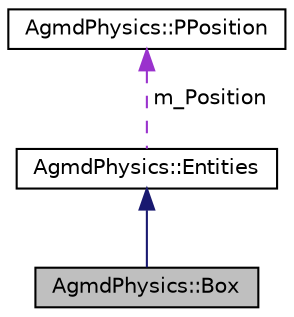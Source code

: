 digraph "AgmdPhysics::Box"
{
  edge [fontname="Helvetica",fontsize="10",labelfontname="Helvetica",labelfontsize="10"];
  node [fontname="Helvetica",fontsize="10",shape=record];
  Node1 [label="AgmdPhysics::Box",height=0.2,width=0.4,color="black", fillcolor="grey75", style="filled" fontcolor="black"];
  Node2 -> Node1 [dir="back",color="midnightblue",fontsize="10",style="solid"];
  Node2 [label="AgmdPhysics::Entities",height=0.2,width=0.4,color="black", fillcolor="white", style="filled",URL="$class_agmd_physics_1_1_entities.html"];
  Node3 -> Node2 [dir="back",color="darkorchid3",fontsize="10",style="dashed",label=" m_Position" ];
  Node3 [label="AgmdPhysics::PPosition",height=0.2,width=0.4,color="black", fillcolor="white", style="filled",URL="$struct_agmd_physics_1_1_p_position.html"];
}
